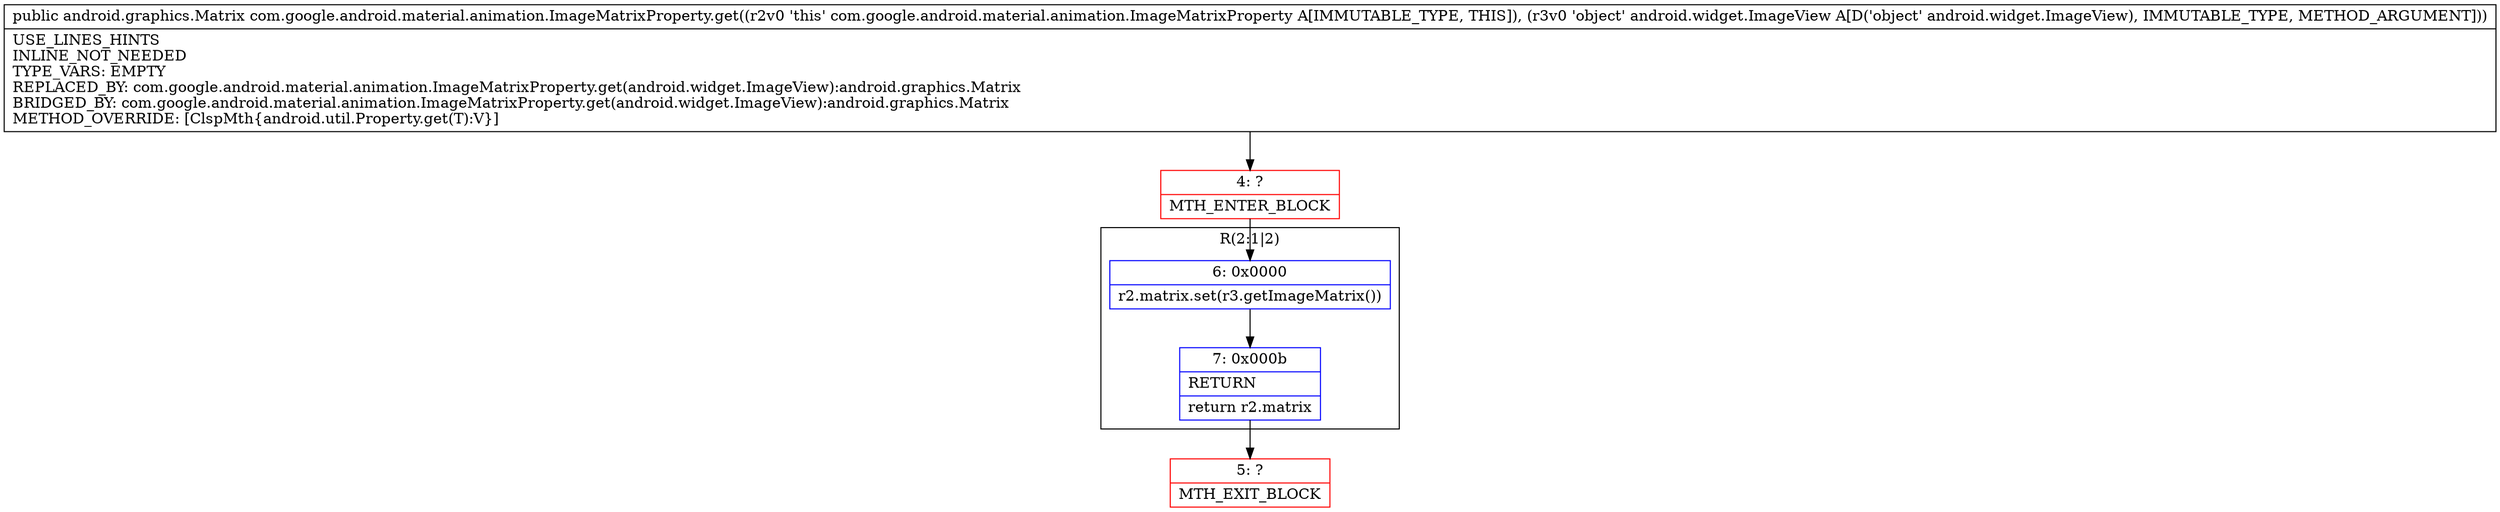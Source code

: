 digraph "CFG forcom.google.android.material.animation.ImageMatrixProperty.get(Landroid\/widget\/ImageView;)Landroid\/graphics\/Matrix;" {
subgraph cluster_Region_2026899505 {
label = "R(2:1|2)";
node [shape=record,color=blue];
Node_6 [shape=record,label="{6\:\ 0x0000|r2.matrix.set(r3.getImageMatrix())\l}"];
Node_7 [shape=record,label="{7\:\ 0x000b|RETURN\l|return r2.matrix\l}"];
}
Node_4 [shape=record,color=red,label="{4\:\ ?|MTH_ENTER_BLOCK\l}"];
Node_5 [shape=record,color=red,label="{5\:\ ?|MTH_EXIT_BLOCK\l}"];
MethodNode[shape=record,label="{public android.graphics.Matrix com.google.android.material.animation.ImageMatrixProperty.get((r2v0 'this' com.google.android.material.animation.ImageMatrixProperty A[IMMUTABLE_TYPE, THIS]), (r3v0 'object' android.widget.ImageView A[D('object' android.widget.ImageView), IMMUTABLE_TYPE, METHOD_ARGUMENT]))  | USE_LINES_HINTS\lINLINE_NOT_NEEDED\lTYPE_VARS: EMPTY\lREPLACED_BY: com.google.android.material.animation.ImageMatrixProperty.get(android.widget.ImageView):android.graphics.Matrix\lBRIDGED_BY: com.google.android.material.animation.ImageMatrixProperty.get(android.widget.ImageView):android.graphics.Matrix\lMETHOD_OVERRIDE: [ClspMth\{android.util.Property.get(T):V\}]\l}"];
MethodNode -> Node_4;Node_6 -> Node_7;
Node_7 -> Node_5;
Node_4 -> Node_6;
}

